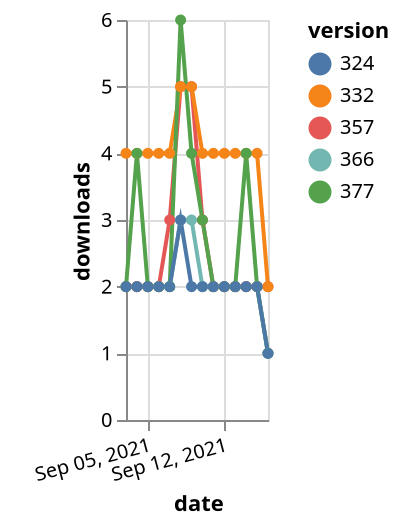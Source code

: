 {"$schema": "https://vega.github.io/schema/vega-lite/v5.json", "description": "A simple bar chart with embedded data.", "data": {"values": [{"date": "2021-09-03", "total": 2320, "delta": 2, "version": "366"}, {"date": "2021-09-04", "total": 2322, "delta": 2, "version": "366"}, {"date": "2021-09-05", "total": 2324, "delta": 2, "version": "366"}, {"date": "2021-09-06", "total": 2326, "delta": 2, "version": "366"}, {"date": "2021-09-07", "total": 2328, "delta": 2, "version": "366"}, {"date": "2021-09-08", "total": 2331, "delta": 3, "version": "366"}, {"date": "2021-09-09", "total": 2334, "delta": 3, "version": "366"}, {"date": "2021-09-10", "total": 2336, "delta": 2, "version": "366"}, {"date": "2021-09-11", "total": 2338, "delta": 2, "version": "366"}, {"date": "2021-09-12", "total": 2340, "delta": 2, "version": "366"}, {"date": "2021-09-13", "total": 2342, "delta": 2, "version": "366"}, {"date": "2021-09-14", "total": 2344, "delta": 2, "version": "366"}, {"date": "2021-09-15", "total": 2346, "delta": 2, "version": "366"}, {"date": "2021-09-16", "total": 2347, "delta": 1, "version": "366"}, {"date": "2021-09-03", "total": 2912, "delta": 2, "version": "357"}, {"date": "2021-09-04", "total": 2914, "delta": 2, "version": "357"}, {"date": "2021-09-05", "total": 2916, "delta": 2, "version": "357"}, {"date": "2021-09-06", "total": 2918, "delta": 2, "version": "357"}, {"date": "2021-09-07", "total": 2921, "delta": 3, "version": "357"}, {"date": "2021-09-08", "total": 2926, "delta": 5, "version": "357"}, {"date": "2021-09-09", "total": 2931, "delta": 5, "version": "357"}, {"date": "2021-09-10", "total": 2934, "delta": 3, "version": "357"}, {"date": "2021-09-11", "total": 2936, "delta": 2, "version": "357"}, {"date": "2021-09-12", "total": 2938, "delta": 2, "version": "357"}, {"date": "2021-09-13", "total": 2940, "delta": 2, "version": "357"}, {"date": "2021-09-14", "total": 2942, "delta": 2, "version": "357"}, {"date": "2021-09-15", "total": 2944, "delta": 2, "version": "357"}, {"date": "2021-09-16", "total": 2946, "delta": 2, "version": "357"}, {"date": "2021-09-03", "total": 4934, "delta": 4, "version": "332"}, {"date": "2021-09-04", "total": 4938, "delta": 4, "version": "332"}, {"date": "2021-09-05", "total": 4942, "delta": 4, "version": "332"}, {"date": "2021-09-06", "total": 4946, "delta": 4, "version": "332"}, {"date": "2021-09-07", "total": 4950, "delta": 4, "version": "332"}, {"date": "2021-09-08", "total": 4955, "delta": 5, "version": "332"}, {"date": "2021-09-09", "total": 4960, "delta": 5, "version": "332"}, {"date": "2021-09-10", "total": 4964, "delta": 4, "version": "332"}, {"date": "2021-09-11", "total": 4968, "delta": 4, "version": "332"}, {"date": "2021-09-12", "total": 4972, "delta": 4, "version": "332"}, {"date": "2021-09-13", "total": 4976, "delta": 4, "version": "332"}, {"date": "2021-09-14", "total": 4980, "delta": 4, "version": "332"}, {"date": "2021-09-15", "total": 4984, "delta": 4, "version": "332"}, {"date": "2021-09-16", "total": 4986, "delta": 2, "version": "332"}, {"date": "2021-09-03", "total": 2115, "delta": 2, "version": "377"}, {"date": "2021-09-04", "total": 2119, "delta": 4, "version": "377"}, {"date": "2021-09-05", "total": 2121, "delta": 2, "version": "377"}, {"date": "2021-09-06", "total": 2123, "delta": 2, "version": "377"}, {"date": "2021-09-07", "total": 2125, "delta": 2, "version": "377"}, {"date": "2021-09-08", "total": 2131, "delta": 6, "version": "377"}, {"date": "2021-09-09", "total": 2135, "delta": 4, "version": "377"}, {"date": "2021-09-10", "total": 2138, "delta": 3, "version": "377"}, {"date": "2021-09-11", "total": 2140, "delta": 2, "version": "377"}, {"date": "2021-09-12", "total": 2142, "delta": 2, "version": "377"}, {"date": "2021-09-13", "total": 2144, "delta": 2, "version": "377"}, {"date": "2021-09-14", "total": 2148, "delta": 4, "version": "377"}, {"date": "2021-09-15", "total": 2150, "delta": 2, "version": "377"}, {"date": "2021-09-16", "total": 2151, "delta": 1, "version": "377"}, {"date": "2021-09-03", "total": 2527, "delta": 2, "version": "324"}, {"date": "2021-09-04", "total": 2529, "delta": 2, "version": "324"}, {"date": "2021-09-05", "total": 2531, "delta": 2, "version": "324"}, {"date": "2021-09-06", "total": 2533, "delta": 2, "version": "324"}, {"date": "2021-09-07", "total": 2535, "delta": 2, "version": "324"}, {"date": "2021-09-08", "total": 2538, "delta": 3, "version": "324"}, {"date": "2021-09-09", "total": 2540, "delta": 2, "version": "324"}, {"date": "2021-09-10", "total": 2542, "delta": 2, "version": "324"}, {"date": "2021-09-11", "total": 2544, "delta": 2, "version": "324"}, {"date": "2021-09-12", "total": 2546, "delta": 2, "version": "324"}, {"date": "2021-09-13", "total": 2548, "delta": 2, "version": "324"}, {"date": "2021-09-14", "total": 2550, "delta": 2, "version": "324"}, {"date": "2021-09-15", "total": 2552, "delta": 2, "version": "324"}, {"date": "2021-09-16", "total": 2553, "delta": 1, "version": "324"}]}, "width": "container", "mark": {"type": "line", "point": {"filled": true}}, "encoding": {"x": {"field": "date", "type": "temporal", "timeUnit": "yearmonthdate", "title": "date", "axis": {"labelAngle": -15}}, "y": {"field": "delta", "type": "quantitative", "title": "downloads"}, "color": {"field": "version", "type": "nominal"}, "tooltip": {"field": "delta"}}}